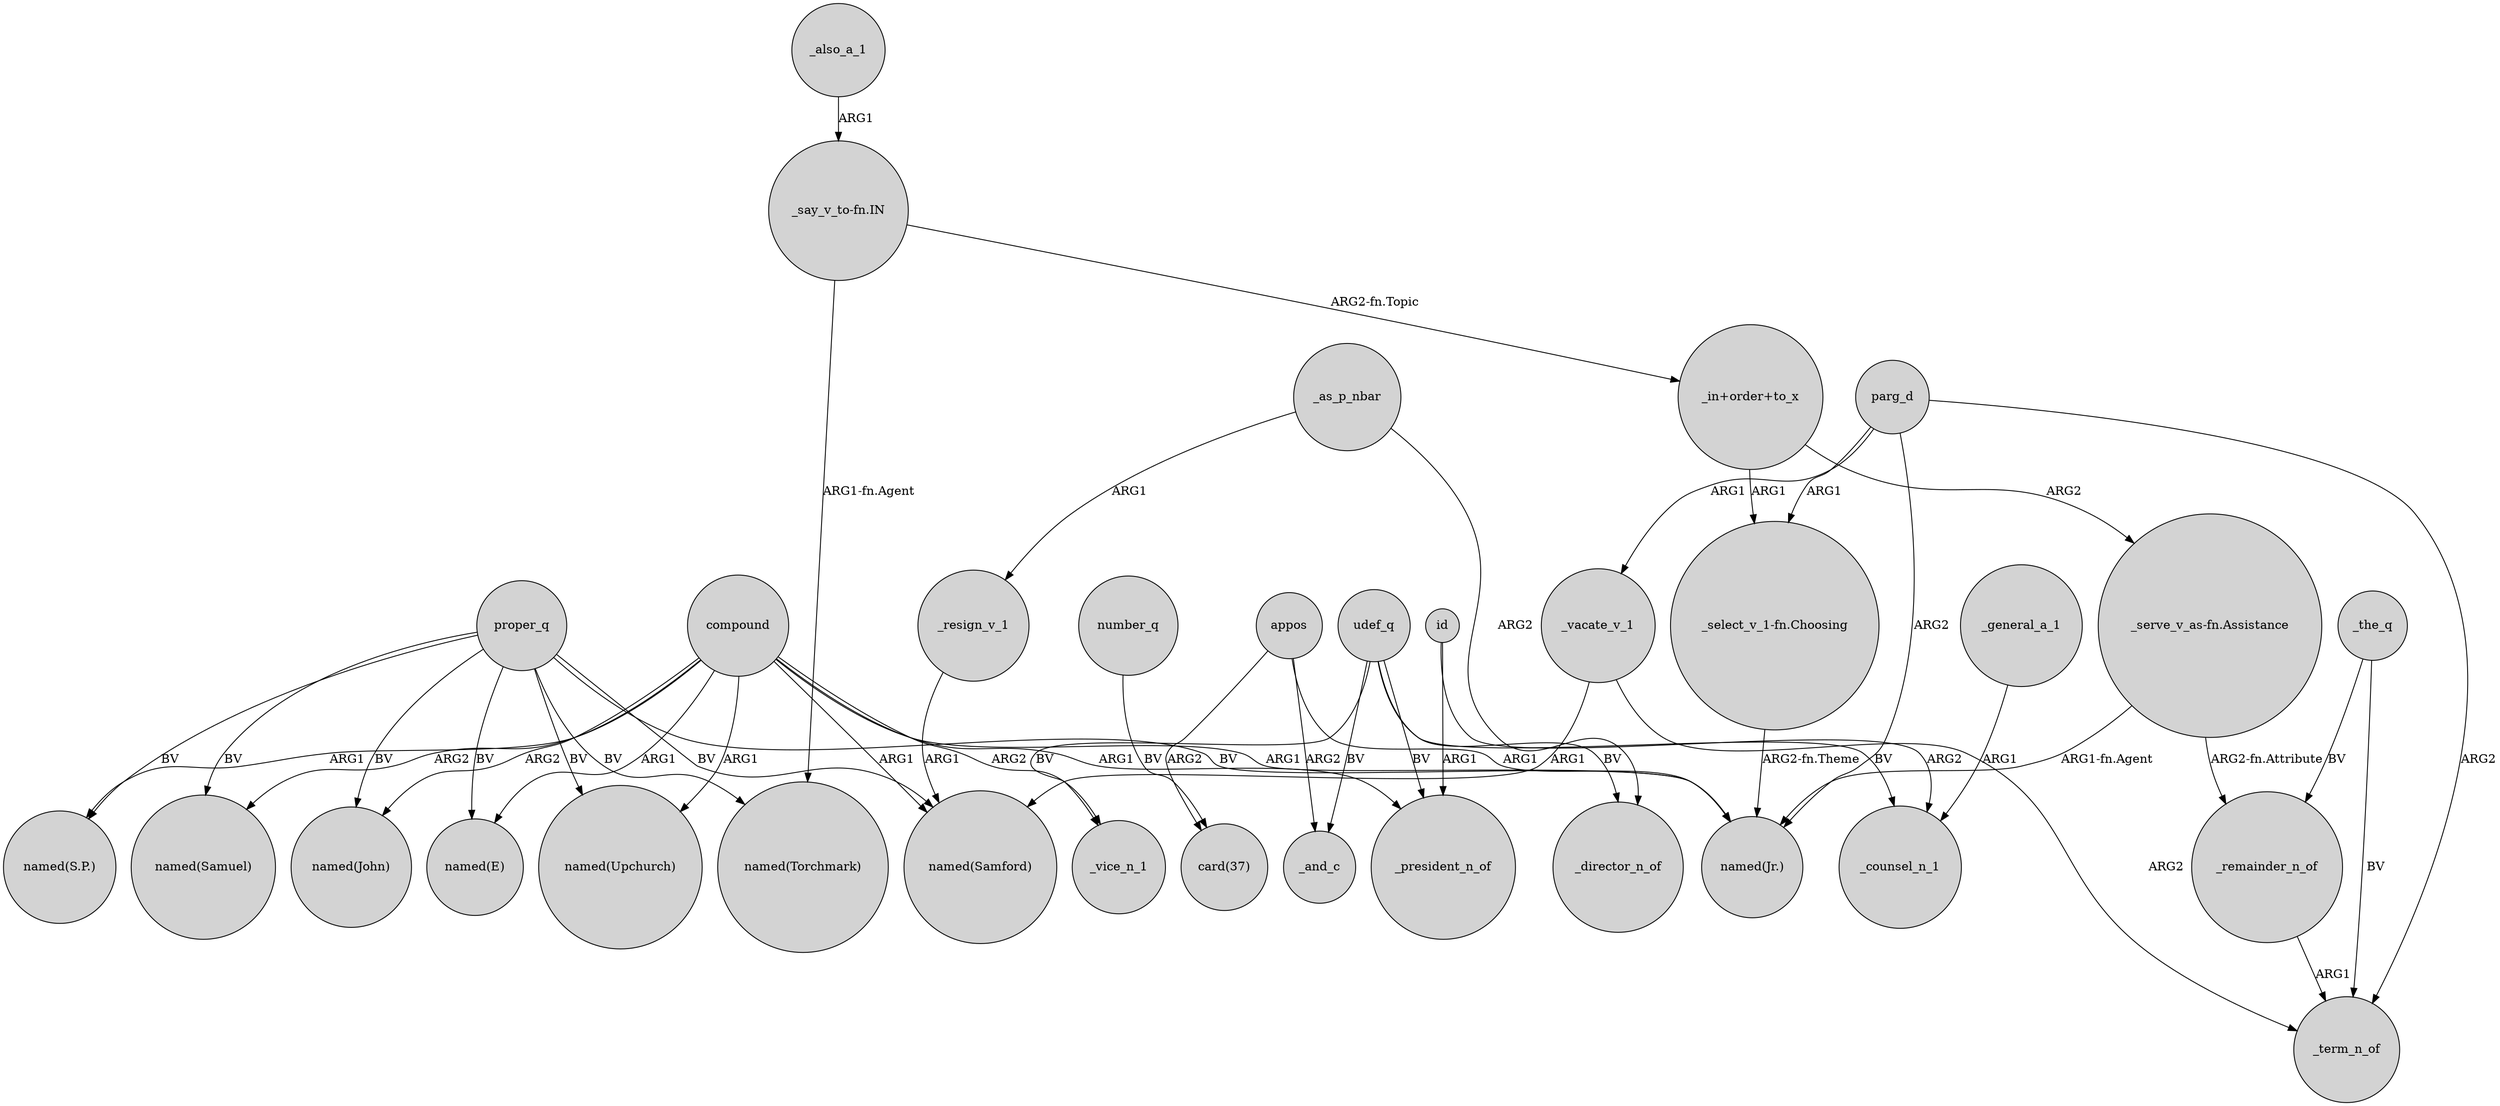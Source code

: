 digraph {
	node [shape=circle style=filled]
	compound -> "named(John)" [label=ARG2]
	compound -> _vice_n_1 [label=ARG2]
	_as_p_nbar -> _director_n_of [label=ARG2]
	"_say_v_to-fn.IN" -> "named(Torchmark)" [label="ARG1-fn.Agent"]
	_also_a_1 -> "_say_v_to-fn.IN" [label=ARG1]
	id -> _counsel_n_1 [label=ARG2]
	appos -> "named(Jr.)" [label=ARG1]
	_remainder_n_of -> _term_n_of [label=ARG1]
	parg_d -> _vacate_v_1 [label=ARG1]
	compound -> "named(Upchurch)" [label=ARG1]
	"_in+order+to_x" -> "_serve_v_as-fn.Assistance" [label=ARG2]
	id -> _president_n_of [label=ARG1]
	parg_d -> _term_n_of [label=ARG2]
	compound -> "named(S.P.)" [label=ARG1]
	_as_p_nbar -> _resign_v_1 [label=ARG1]
	_vacate_v_1 -> "named(Samford)" [label=ARG1]
	compound -> "named(Jr.)" [label=ARG1]
	proper_q -> "named(E)" [label=BV]
	number_q -> "card(37)" [label=BV]
	parg_d -> "_select_v_1-fn.Choosing" [label=ARG1]
	udef_q -> _vice_n_1 [label=BV]
	appos -> "card(37)" [label=ARG2]
	"_say_v_to-fn.IN" -> "_in+order+to_x" [label="ARG2-fn.Topic"]
	compound -> "named(Samuel)" [label=ARG2]
	parg_d -> "named(Jr.)" [label=ARG2]
	"_serve_v_as-fn.Assistance" -> "named(Jr.)" [label="ARG1-fn.Agent"]
	proper_q -> "named(Samford)" [label=BV]
	proper_q -> "named(S.P.)" [label=BV]
	_the_q -> _term_n_of [label=BV]
	proper_q -> "named(Jr.)" [label=BV]
	appos -> _and_c [label=ARG2]
	udef_q -> _president_n_of [label=BV]
	compound -> _president_n_of [label=ARG1]
	proper_q -> "named(Upchurch)" [label=BV]
	_the_q -> _remainder_n_of [label=BV]
	compound -> "named(Samford)" [label=ARG1]
	_general_a_1 -> _counsel_n_1 [label=ARG1]
	"_serve_v_as-fn.Assistance" -> _remainder_n_of [label="ARG2-fn.Attribute"]
	proper_q -> "named(Samuel)" [label=BV]
	"_in+order+to_x" -> "_select_v_1-fn.Choosing" [label=ARG1]
	_resign_v_1 -> "named(Samford)" [label=ARG1]
	compound -> "named(E)" [label=ARG1]
	udef_q -> _and_c [label=BV]
	proper_q -> "named(John)" [label=BV]
	proper_q -> "named(Torchmark)" [label=BV]
	udef_q -> _director_n_of [label=BV]
	udef_q -> _counsel_n_1 [label=BV]
	_vacate_v_1 -> _term_n_of [label=ARG2]
	"_select_v_1-fn.Choosing" -> "named(Jr.)" [label="ARG2-fn.Theme"]
}
